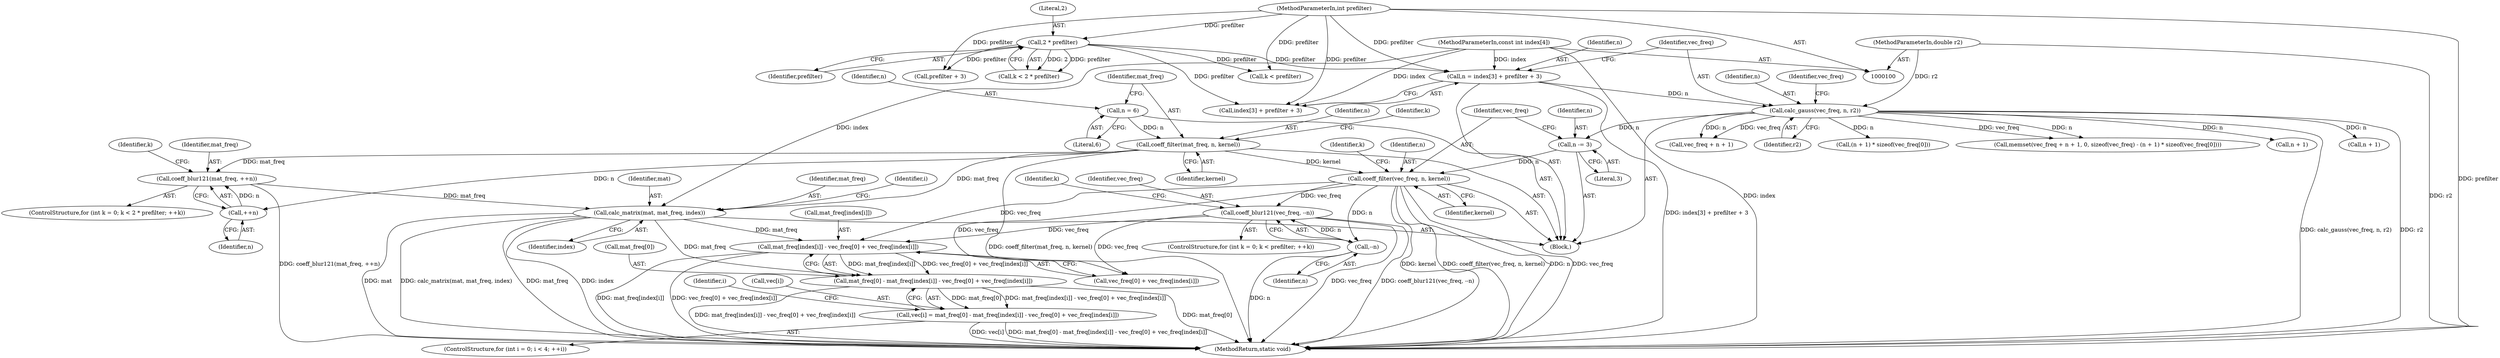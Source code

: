 digraph "0_libass_08e754612019ed84d1db0d1fc4f5798248decd75@array" {
"1000241" [label="(Call,mat_freq[index[i]] - vec_freq[0] + vec_freq[index[i]])"];
"1000218" [label="(Call,calc_matrix(mat, mat_freq, index))"];
"1000156" [label="(Call,coeff_blur121(mat_freq, ++n))"];
"1000140" [label="(Call,coeff_filter(mat_freq, n, kernel))"];
"1000137" [label="(Call,n = 6)"];
"1000158" [label="(Call,++n)"];
"1000102" [label="(MethodParameterIn,const int index[4])"];
"1000209" [label="(Call,coeff_blur121(vec_freq, --n))"];
"1000195" [label="(Call,coeff_filter(vec_freq, n, kernel))"];
"1000192" [label="(Call,n -= 3)"];
"1000170" [label="(Call,calc_gauss(vec_freq, n, r2))"];
"1000161" [label="(Call,n = index[3] + prefilter + 3)"];
"1000151" [label="(Call,2 * prefilter)"];
"1000103" [label="(MethodParameterIn,int prefilter)"];
"1000104" [label="(MethodParameterIn,double r2)"];
"1000211" [label="(Call,--n)"];
"1000237" [label="(Call,mat_freq[0] - mat_freq[index[i]] - vec_freq[0] + vec_freq[index[i]])"];
"1000233" [label="(Call,vec[i] = mat_freq[0] - mat_freq[index[i]] - vec_freq[0] + vec_freq[index[i]])"];
"1000162" [label="(Identifier,n)"];
"1000104" [label="(MethodParameterIn,double r2)"];
"1000242" [label="(Call,mat_freq[index[i]])"];
"1000194" [label="(Literal,3)"];
"1000185" [label="(Call,n + 1)"];
"1000153" [label="(Identifier,prefilter)"];
"1000226" [label="(Identifier,i)"];
"1000171" [label="(Identifier,vec_freq)"];
"1000159" [label="(Identifier,n)"];
"1000176" [label="(Identifier,vec_freq)"];
"1000232" [label="(Identifier,i)"];
"1000177" [label="(Call,n + 1)"];
"1000143" [label="(Identifier,kernel)"];
"1000163" [label="(Call,index[3] + prefilter + 3)"];
"1000241" [label="(Call,mat_freq[index[i]] - vec_freq[0] + vec_freq[index[i]])"];
"1000198" [label="(Identifier,kernel)"];
"1000161" [label="(Call,n = index[3] + prefilter + 3)"];
"1000167" [label="(Call,prefilter + 3)"];
"1000170" [label="(Call,calc_gauss(vec_freq, n, r2))"];
"1000103" [label="(MethodParameterIn,int prefilter)"];
"1000158" [label="(Call,++n)"];
"1000138" [label="(Identifier,n)"];
"1000174" [label="(Call,memset(vec_freq + n + 1, 0, sizeof(vec_freq) - (n + 1) * sizeof(vec_freq[0])))"];
"1000155" [label="(Identifier,k)"];
"1000221" [label="(Identifier,index)"];
"1000147" [label="(Identifier,k)"];
"1000233" [label="(Call,vec[i] = mat_freq[0] - mat_freq[index[i]] - vec_freq[0] + vec_freq[index[i]])"];
"1000192" [label="(Call,n -= 3)"];
"1000151" [label="(Call,2 * prefilter)"];
"1000196" [label="(Identifier,vec_freq)"];
"1000219" [label="(Identifier,mat)"];
"1000237" [label="(Call,mat_freq[0] - mat_freq[index[i]] - vec_freq[0] + vec_freq[index[i]])"];
"1000247" [label="(Call,vec_freq[0] + vec_freq[index[i]])"];
"1000106" [label="(Block,)"];
"1000139" [label="(Literal,6)"];
"1000157" [label="(Identifier,mat_freq)"];
"1000175" [label="(Call,vec_freq + n + 1)"];
"1000220" [label="(Identifier,mat_freq)"];
"1000202" [label="(Identifier,k)"];
"1000209" [label="(Call,coeff_blur121(vec_freq, --n))"];
"1000238" [label="(Call,mat_freq[0])"];
"1000140" [label="(Call,coeff_filter(mat_freq, n, kernel))"];
"1000218" [label="(Call,calc_matrix(mat, mat_freq, index))"];
"1000142" [label="(Identifier,n)"];
"1000197" [label="(Identifier,n)"];
"1000199" [label="(ControlStructure,for (int k = 0; k < prefilter; ++k))"];
"1000193" [label="(Identifier,n)"];
"1000137" [label="(Call,n = 6)"];
"1000102" [label="(MethodParameterIn,const int index[4])"];
"1000210" [label="(Identifier,vec_freq)"];
"1000173" [label="(Identifier,r2)"];
"1000172" [label="(Identifier,n)"];
"1000149" [label="(Call,k < 2 * prefilter)"];
"1000208" [label="(Identifier,k)"];
"1000212" [label="(Identifier,n)"];
"1000184" [label="(Call,(n + 1) * sizeof(vec_freq[0]))"];
"1000195" [label="(Call,coeff_filter(vec_freq, n, kernel))"];
"1000156" [label="(Call,coeff_blur121(mat_freq, ++n))"];
"1000299" [label="(MethodReturn,static void)"];
"1000144" [label="(ControlStructure,for (int k = 0; k < 2 * prefilter; ++k))"];
"1000141" [label="(Identifier,mat_freq)"];
"1000204" [label="(Call,k < prefilter)"];
"1000152" [label="(Literal,2)"];
"1000223" [label="(ControlStructure,for (int i = 0; i < 4; ++i))"];
"1000234" [label="(Call,vec[i])"];
"1000211" [label="(Call,--n)"];
"1000241" -> "1000237"  [label="AST: "];
"1000241" -> "1000247"  [label="CFG: "];
"1000242" -> "1000241"  [label="AST: "];
"1000247" -> "1000241"  [label="AST: "];
"1000237" -> "1000241"  [label="CFG: "];
"1000241" -> "1000299"  [label="DDG: mat_freq[index[i]]"];
"1000241" -> "1000299"  [label="DDG: vec_freq[0] + vec_freq[index[i]]"];
"1000241" -> "1000237"  [label="DDG: mat_freq[index[i]]"];
"1000241" -> "1000237"  [label="DDG: vec_freq[0] + vec_freq[index[i]]"];
"1000218" -> "1000241"  [label="DDG: mat_freq"];
"1000209" -> "1000241"  [label="DDG: vec_freq"];
"1000195" -> "1000241"  [label="DDG: vec_freq"];
"1000218" -> "1000106"  [label="AST: "];
"1000218" -> "1000221"  [label="CFG: "];
"1000219" -> "1000218"  [label="AST: "];
"1000220" -> "1000218"  [label="AST: "];
"1000221" -> "1000218"  [label="AST: "];
"1000226" -> "1000218"  [label="CFG: "];
"1000218" -> "1000299"  [label="DDG: index"];
"1000218" -> "1000299"  [label="DDG: mat"];
"1000218" -> "1000299"  [label="DDG: calc_matrix(mat, mat_freq, index)"];
"1000218" -> "1000299"  [label="DDG: mat_freq"];
"1000156" -> "1000218"  [label="DDG: mat_freq"];
"1000140" -> "1000218"  [label="DDG: mat_freq"];
"1000102" -> "1000218"  [label="DDG: index"];
"1000218" -> "1000237"  [label="DDG: mat_freq"];
"1000156" -> "1000144"  [label="AST: "];
"1000156" -> "1000158"  [label="CFG: "];
"1000157" -> "1000156"  [label="AST: "];
"1000158" -> "1000156"  [label="AST: "];
"1000155" -> "1000156"  [label="CFG: "];
"1000156" -> "1000299"  [label="DDG: coeff_blur121(mat_freq, ++n)"];
"1000140" -> "1000156"  [label="DDG: mat_freq"];
"1000158" -> "1000156"  [label="DDG: n"];
"1000140" -> "1000106"  [label="AST: "];
"1000140" -> "1000143"  [label="CFG: "];
"1000141" -> "1000140"  [label="AST: "];
"1000142" -> "1000140"  [label="AST: "];
"1000143" -> "1000140"  [label="AST: "];
"1000147" -> "1000140"  [label="CFG: "];
"1000140" -> "1000299"  [label="DDG: coeff_filter(mat_freq, n, kernel)"];
"1000137" -> "1000140"  [label="DDG: n"];
"1000140" -> "1000158"  [label="DDG: n"];
"1000140" -> "1000195"  [label="DDG: kernel"];
"1000137" -> "1000106"  [label="AST: "];
"1000137" -> "1000139"  [label="CFG: "];
"1000138" -> "1000137"  [label="AST: "];
"1000139" -> "1000137"  [label="AST: "];
"1000141" -> "1000137"  [label="CFG: "];
"1000158" -> "1000159"  [label="CFG: "];
"1000159" -> "1000158"  [label="AST: "];
"1000102" -> "1000100"  [label="AST: "];
"1000102" -> "1000299"  [label="DDG: index"];
"1000102" -> "1000161"  [label="DDG: index"];
"1000102" -> "1000163"  [label="DDG: index"];
"1000209" -> "1000199"  [label="AST: "];
"1000209" -> "1000211"  [label="CFG: "];
"1000210" -> "1000209"  [label="AST: "];
"1000211" -> "1000209"  [label="AST: "];
"1000208" -> "1000209"  [label="CFG: "];
"1000209" -> "1000299"  [label="DDG: coeff_blur121(vec_freq, --n)"];
"1000209" -> "1000299"  [label="DDG: vec_freq"];
"1000195" -> "1000209"  [label="DDG: vec_freq"];
"1000211" -> "1000209"  [label="DDG: n"];
"1000209" -> "1000247"  [label="DDG: vec_freq"];
"1000195" -> "1000106"  [label="AST: "];
"1000195" -> "1000198"  [label="CFG: "];
"1000196" -> "1000195"  [label="AST: "];
"1000197" -> "1000195"  [label="AST: "];
"1000198" -> "1000195"  [label="AST: "];
"1000202" -> "1000195"  [label="CFG: "];
"1000195" -> "1000299"  [label="DDG: coeff_filter(vec_freq, n, kernel)"];
"1000195" -> "1000299"  [label="DDG: n"];
"1000195" -> "1000299"  [label="DDG: vec_freq"];
"1000195" -> "1000299"  [label="DDG: kernel"];
"1000192" -> "1000195"  [label="DDG: n"];
"1000195" -> "1000211"  [label="DDG: n"];
"1000195" -> "1000247"  [label="DDG: vec_freq"];
"1000192" -> "1000106"  [label="AST: "];
"1000192" -> "1000194"  [label="CFG: "];
"1000193" -> "1000192"  [label="AST: "];
"1000194" -> "1000192"  [label="AST: "];
"1000196" -> "1000192"  [label="CFG: "];
"1000170" -> "1000192"  [label="DDG: n"];
"1000170" -> "1000106"  [label="AST: "];
"1000170" -> "1000173"  [label="CFG: "];
"1000171" -> "1000170"  [label="AST: "];
"1000172" -> "1000170"  [label="AST: "];
"1000173" -> "1000170"  [label="AST: "];
"1000176" -> "1000170"  [label="CFG: "];
"1000170" -> "1000299"  [label="DDG: calc_gauss(vec_freq, n, r2)"];
"1000170" -> "1000299"  [label="DDG: r2"];
"1000161" -> "1000170"  [label="DDG: n"];
"1000104" -> "1000170"  [label="DDG: r2"];
"1000170" -> "1000174"  [label="DDG: vec_freq"];
"1000170" -> "1000174"  [label="DDG: n"];
"1000170" -> "1000175"  [label="DDG: vec_freq"];
"1000170" -> "1000175"  [label="DDG: n"];
"1000170" -> "1000177"  [label="DDG: n"];
"1000170" -> "1000184"  [label="DDG: n"];
"1000170" -> "1000185"  [label="DDG: n"];
"1000161" -> "1000106"  [label="AST: "];
"1000161" -> "1000163"  [label="CFG: "];
"1000162" -> "1000161"  [label="AST: "];
"1000163" -> "1000161"  [label="AST: "];
"1000171" -> "1000161"  [label="CFG: "];
"1000161" -> "1000299"  [label="DDG: index[3] + prefilter + 3"];
"1000151" -> "1000161"  [label="DDG: prefilter"];
"1000103" -> "1000161"  [label="DDG: prefilter"];
"1000151" -> "1000149"  [label="AST: "];
"1000151" -> "1000153"  [label="CFG: "];
"1000152" -> "1000151"  [label="AST: "];
"1000153" -> "1000151"  [label="AST: "];
"1000149" -> "1000151"  [label="CFG: "];
"1000151" -> "1000149"  [label="DDG: 2"];
"1000151" -> "1000149"  [label="DDG: prefilter"];
"1000103" -> "1000151"  [label="DDG: prefilter"];
"1000151" -> "1000163"  [label="DDG: prefilter"];
"1000151" -> "1000167"  [label="DDG: prefilter"];
"1000151" -> "1000204"  [label="DDG: prefilter"];
"1000103" -> "1000100"  [label="AST: "];
"1000103" -> "1000299"  [label="DDG: prefilter"];
"1000103" -> "1000163"  [label="DDG: prefilter"];
"1000103" -> "1000167"  [label="DDG: prefilter"];
"1000103" -> "1000204"  [label="DDG: prefilter"];
"1000104" -> "1000100"  [label="AST: "];
"1000104" -> "1000299"  [label="DDG: r2"];
"1000211" -> "1000212"  [label="CFG: "];
"1000212" -> "1000211"  [label="AST: "];
"1000211" -> "1000299"  [label="DDG: n"];
"1000237" -> "1000233"  [label="AST: "];
"1000238" -> "1000237"  [label="AST: "];
"1000233" -> "1000237"  [label="CFG: "];
"1000237" -> "1000299"  [label="DDG: mat_freq[0]"];
"1000237" -> "1000299"  [label="DDG: mat_freq[index[i]] - vec_freq[0] + vec_freq[index[i]]"];
"1000237" -> "1000233"  [label="DDG: mat_freq[0]"];
"1000237" -> "1000233"  [label="DDG: mat_freq[index[i]] - vec_freq[0] + vec_freq[index[i]]"];
"1000233" -> "1000223"  [label="AST: "];
"1000234" -> "1000233"  [label="AST: "];
"1000232" -> "1000233"  [label="CFG: "];
"1000233" -> "1000299"  [label="DDG: mat_freq[0] - mat_freq[index[i]] - vec_freq[0] + vec_freq[index[i]]"];
"1000233" -> "1000299"  [label="DDG: vec[i]"];
}
